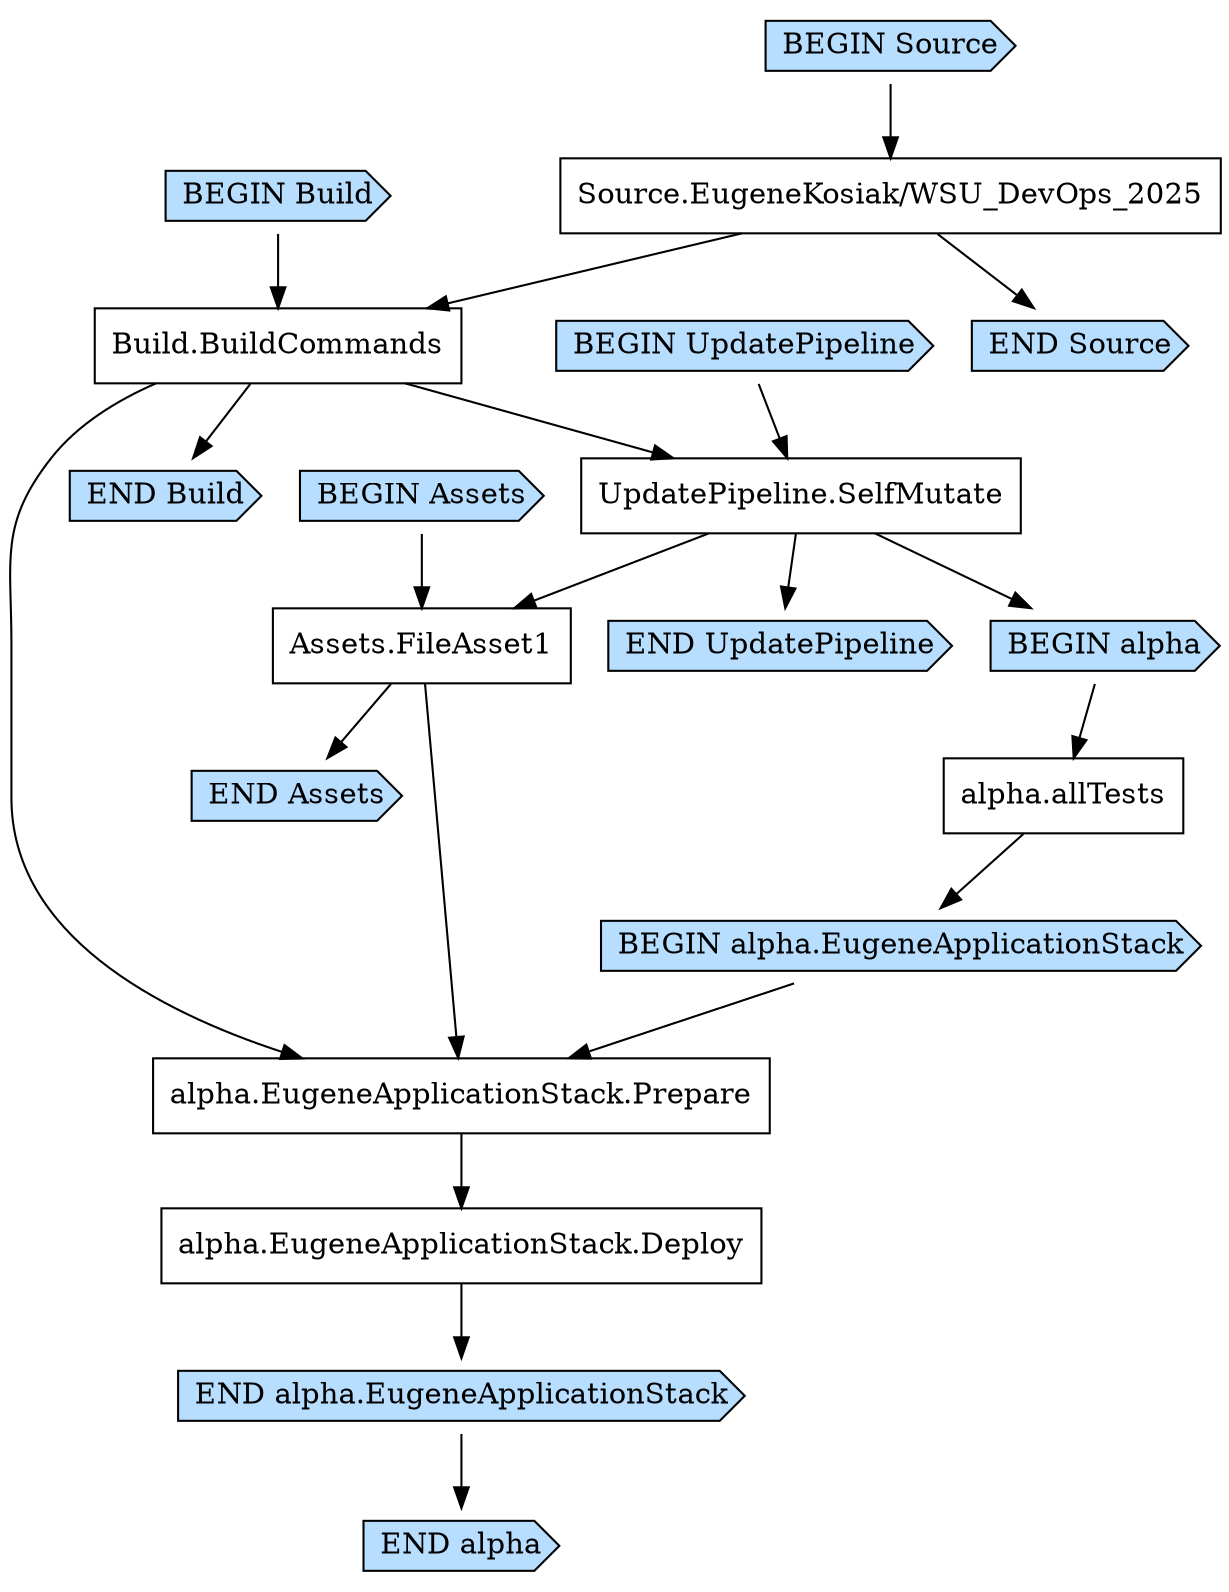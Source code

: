 digraph G {
  # Arrows represent an "unlocks" relationship (opposite of dependency). So chosen
  # because the layout looks more natural that way.
  # To represent subgraph dependencies, subgraphs are represented by BEGIN/END nodes.
  # To render: `dot -Tsvg EugenePipelineStackWebHealthPipeline792AF0C4.dot > graph.svg`, open in a browser.
  node [shape="box"];
"BEGIN Build" [shape="cds", style="filled", fillcolor="#b7deff"];
"END Build" [shape="cds", style="filled", fillcolor="#b7deff"];
"Build.BuildCommands";
"Source.EugeneKosiak/WSU_DevOps_2025" -> "Build.BuildCommands";
"BEGIN Build" -> "Build.BuildCommands";
"Build.BuildCommands" -> "END Build";
"BEGIN UpdatePipeline" [shape="cds", style="filled", fillcolor="#b7deff"];
"END UpdatePipeline" [shape="cds", style="filled", fillcolor="#b7deff"];
"UpdatePipeline.SelfMutate";
"Build.BuildCommands" -> "UpdatePipeline.SelfMutate";
"BEGIN UpdatePipeline" -> "UpdatePipeline.SelfMutate";
"UpdatePipeline.SelfMutate" -> "END UpdatePipeline";
"BEGIN Assets" [shape="cds", style="filled", fillcolor="#b7deff"];
"END Assets" [shape="cds", style="filled", fillcolor="#b7deff"];
"Assets.FileAsset1";
"UpdatePipeline.SelfMutate" -> "Assets.FileAsset1";
"BEGIN Assets" -> "Assets.FileAsset1";
"Assets.FileAsset1" -> "END Assets";
"BEGIN alpha" [shape="cds", style="filled", fillcolor="#b7deff"];
"END alpha" [shape="cds", style="filled", fillcolor="#b7deff"];
"UpdatePipeline.SelfMutate" -> "BEGIN alpha";
"BEGIN alpha.EugeneApplicationStack" [shape="cds", style="filled", fillcolor="#b7deff"];
"END alpha.EugeneApplicationStack" [shape="cds", style="filled", fillcolor="#b7deff"];
"alpha.allTests" -> "BEGIN alpha.EugeneApplicationStack";
"alpha.EugeneApplicationStack.Deploy";
"alpha.EugeneApplicationStack.Prepare" -> "alpha.EugeneApplicationStack.Deploy";
"alpha.EugeneApplicationStack.Prepare";
"Build.BuildCommands" -> "alpha.EugeneApplicationStack.Prepare";
"Assets.FileAsset1" -> "alpha.EugeneApplicationStack.Prepare";
"BEGIN alpha.EugeneApplicationStack" -> "alpha.EugeneApplicationStack.Prepare";
"alpha.EugeneApplicationStack.Deploy" -> "END alpha.EugeneApplicationStack";
"alpha.allTests";
"BEGIN alpha" -> "alpha.allTests";
"END alpha.EugeneApplicationStack" -> "END alpha";
"BEGIN Source" [shape="cds", style="filled", fillcolor="#b7deff"];
"END Source" [shape="cds", style="filled", fillcolor="#b7deff"];
"Source.EugeneKosiak/WSU_DevOps_2025";
"BEGIN Source" -> "Source.EugeneKosiak/WSU_DevOps_2025";
"Source.EugeneKosiak/WSU_DevOps_2025" -> "END Source";
}